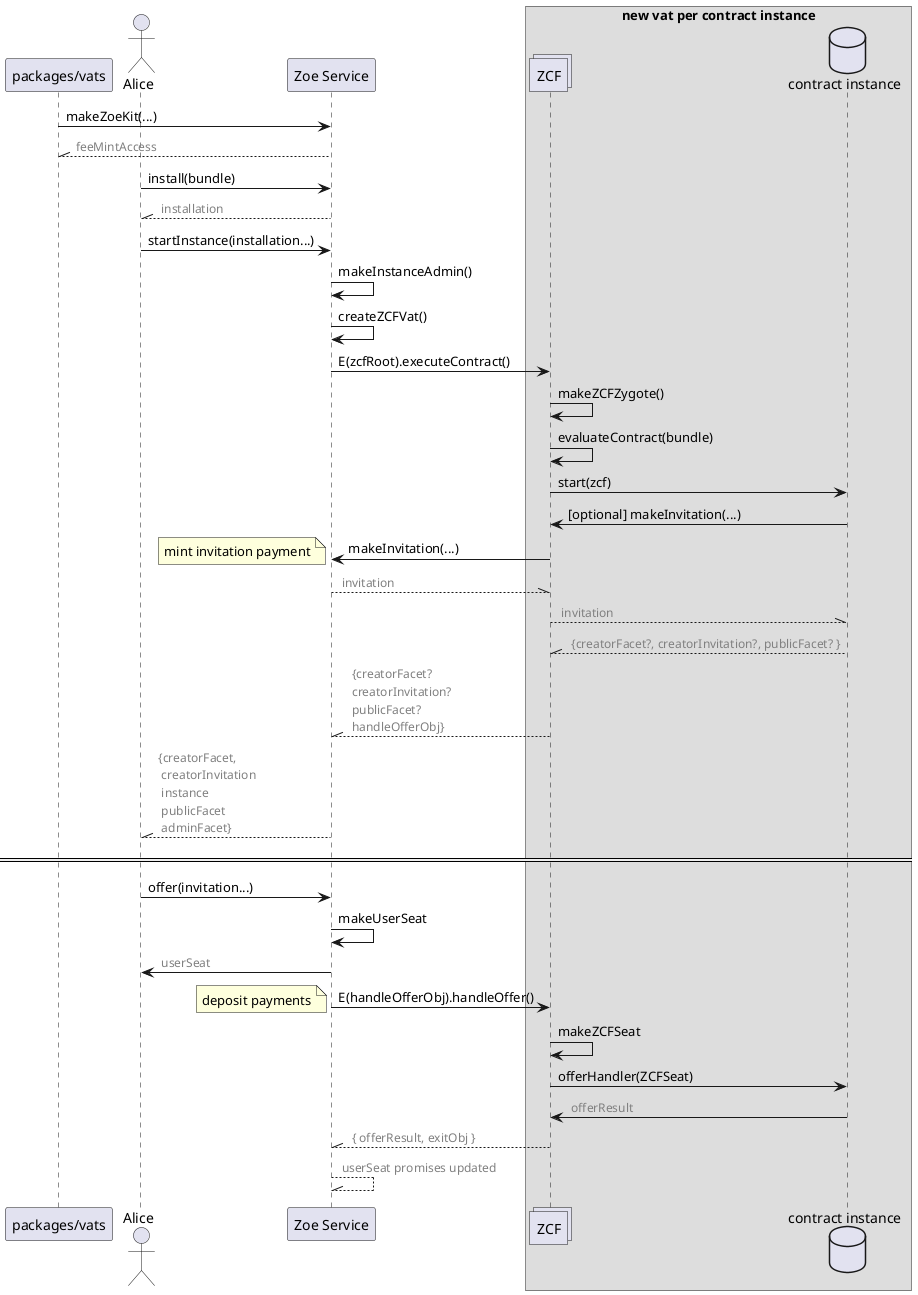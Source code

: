 
@startuml Zoe communication with ZCF

participant "packages/vats"
actor Alice
participant "Zoe Service"
box new vat per contract instance
collections ZCF
database "contract instance"
end box

"packages/vats" -> "Zoe Service" : makeZoeKit(...)
"packages/vats" //-- "Zoe Service" : <font color=gray><size:12>feeMintAccess
Alice -> "Zoe Service" : install(bundle)
Alice //-- "Zoe Service" : <font color=gray><size:12> installation
Alice -> "Zoe Service" : startInstance(installation...)
"Zoe Service" -> "Zoe Service" : makeInstanceAdmin()
"Zoe Service" -> "Zoe Service" : createZCFVat()
"Zoe Service" -> ZCF : E(zcfRoot).executeContract()
ZCF -> ZCF : makeZCFZygote()
ZCF -> ZCF : evaluateContract(bundle)
ZCF -> "contract instance" : start(zcf)
"contract instance" -> ZCF : [optional] makeInvitation(...)
ZCF -> "Zoe Service" : makeInvitation(...)
note left
mint invitation payment
end note
"Zoe Service" --\\ ZCF : <font color=gray><size:12> invitation
ZCF --\\ "contract instance" : <font color=gray><size:12> invitation
"contract instance" --\\ ZCF : <font color=gray><size:12> {creatorFacet?, creatorInvitation?, publicFacet? }
ZCF --\\ "Zoe Service" : <font color=gray><size:12> {creatorFacet?\n <font color=gray><size:12>creatorInvitation?\n <font color=gray><size:12>publicFacet?\n <font color=gray><size:12>handleOfferObj}
Alice //-- "Zoe Service" : <font color=gray><size:12>{creatorFacet,\n <font color=gray><size:12>creatorInvitation\n <font color=gray><size:12>instance\n <font color=gray><size:12>publicFacet\n <font color=gray><size:12>adminFacet}

====

Alice -> "Zoe Service" : offer(invitation...)
"Zoe Service" -> "Zoe Service" : makeUserSeat
"Zoe Service" -> Alice : <font color=gray><size:12> userSeat
"Zoe Service" -> ZCF : E(handleOfferObj).handleOffer()
note left
deposit payments
end note
ZCF -> ZCF : makeZCFSeat
ZCF -> "contract instance" : offerHandler(ZCFSeat)
"contract instance" -> ZCF : <font color=gray><size:12> offerResult
ZCF --\\ "Zoe Service" : <font color=gray><size:12> { offerResult, exitObj }

"Zoe Service" --\\ "Zoe Service" : <font color=gray><size:12> userSeat promises updated

@enduml
